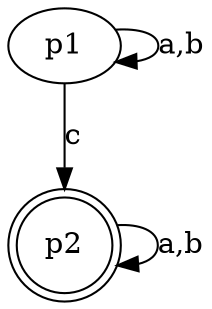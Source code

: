 digraph G 
{
    n1 [label = p1]
	n2 [label = p2 , shape = doublecircle]
	
	n1 -> n1 [label = "a,b"]
	n1 -> n2 [label = "c"]
	n2 -> n2 [label = "a,b"]
}
